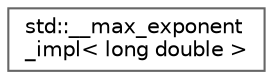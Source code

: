 digraph "Graphical Class Hierarchy"
{
 // LATEX_PDF_SIZE
  bgcolor="transparent";
  edge [fontname=Helvetica,fontsize=10,labelfontname=Helvetica,labelfontsize=10];
  node [fontname=Helvetica,fontsize=10,shape=box,height=0.2,width=0.4];
  rankdir="LR";
  Node0 [id="Node000000",label="std::__max_exponent\l_impl\< long double \>",height=0.2,width=0.4,color="grey40", fillcolor="white", style="filled",URL="$structstd_1_1____max__exponent__impl_3_01long_01double_01_4.html",tooltip=" "];
}
